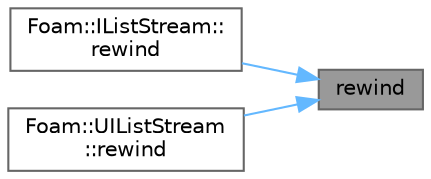 digraph "rewind"
{
 // LATEX_PDF_SIZE
  bgcolor="transparent";
  edge [fontname=Helvetica,fontsize=10,labelfontname=Helvetica,labelfontsize=10];
  node [fontname=Helvetica,fontsize=10,shape=box,height=0.2,width=0.4];
  rankdir="RL";
  Node1 [id="Node000001",label="rewind",height=0.2,width=0.4,color="gray40", fillcolor="grey60", style="filled", fontcolor="black",tooltip=" "];
  Node1 -> Node2 [id="edge1_Node000001_Node000002",dir="back",color="steelblue1",style="solid",tooltip=" "];
  Node2 [id="Node000002",label="Foam::IListStream::\lrewind",height=0.2,width=0.4,color="grey40", fillcolor="white", style="filled",URL="$classFoam_1_1IListStream.html#ae99d5e90c832f843bd32007d258dd886",tooltip=" "];
  Node1 -> Node3 [id="edge2_Node000001_Node000003",dir="back",color="steelblue1",style="solid",tooltip=" "];
  Node3 [id="Node000003",label="Foam::UIListStream\l::rewind",height=0.2,width=0.4,color="grey40", fillcolor="white", style="filled",URL="$classFoam_1_1UIListStream.html#ae99d5e90c832f843bd32007d258dd886",tooltip=" "];
}
